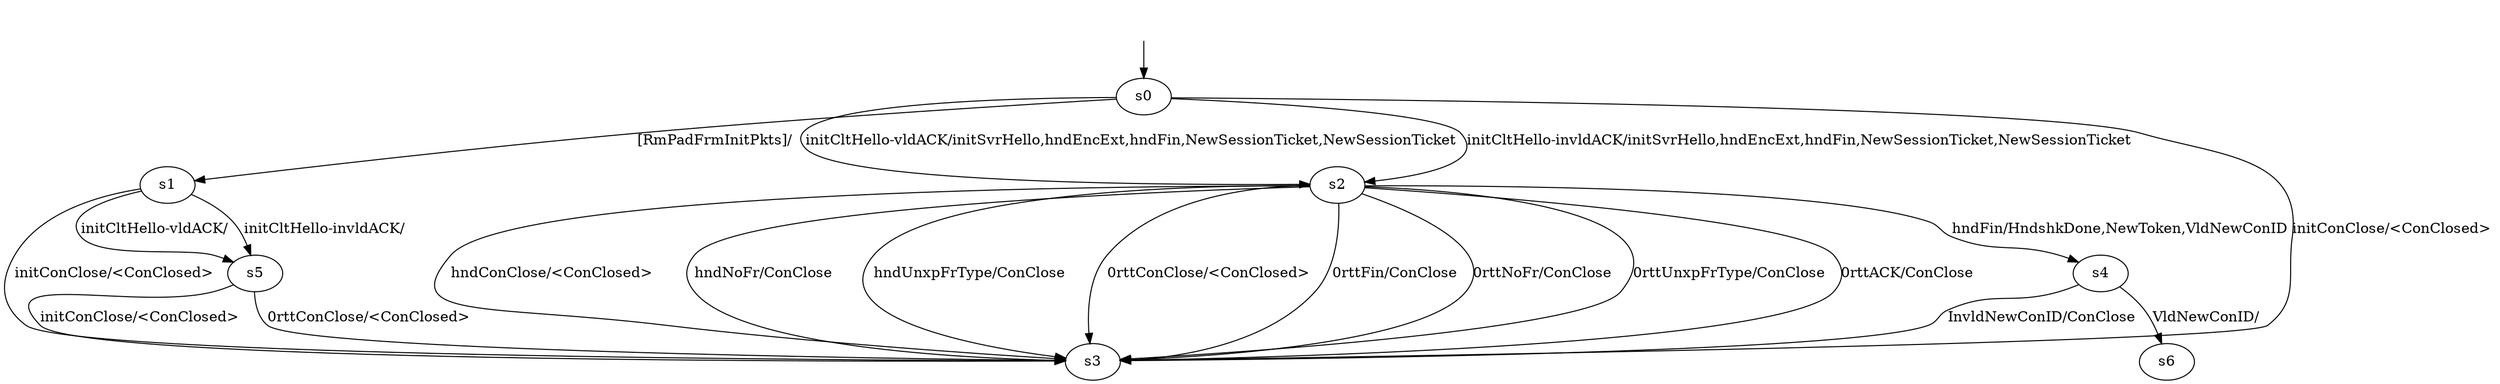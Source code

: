 digraph "../results/google-quicheModels/google-quiche-PSK-PSK-0/learnedModel" {
s0 [label=s0];
s1 [label=s1];
s2 [label=s2];
s3 [label=s3];
s4 [label=s4];
s5 [label=s5];
s6 [label=s6];
s0 -> s3  [label="initConClose/<ConClosed> "];
s0 -> s2  [label="initCltHello-vldACK/initSvrHello,hndEncExt,hndFin,NewSessionTicket,NewSessionTicket "];
s0 -> s2  [label="initCltHello-invldACK/initSvrHello,hndEncExt,hndFin,NewSessionTicket,NewSessionTicket "];
s0 -> s1  [label="[RmPadFrmInitPkts]/ "];
s1 -> s3  [label="initConClose/<ConClosed> "];
s1 -> s5  [label="initCltHello-vldACK/ "];
s1 -> s5  [label="initCltHello-invldACK/ "];
s2 -> s4  [label="hndFin/HndshkDone,NewToken,VldNewConID "];
s2 -> s3  [label="hndConClose/<ConClosed> "];
s2 -> s3  [label="hndNoFr/ConClose "];
s2 -> s3  [label="hndUnxpFrType/ConClose "];
s2 -> s3  [label="0rttConClose/<ConClosed> "];
s2 -> s3  [label="0rttFin/ConClose "];
s2 -> s3  [label="0rttNoFr/ConClose "];
s2 -> s3  [label="0rttUnxpFrType/ConClose "];
s2 -> s3  [label="0rttACK/ConClose "];
s4 -> s6  [label="VldNewConID/ "];
s4 -> s3  [label="InvldNewConID/ConClose "];
s5 -> s3  [label="initConClose/<ConClosed> "];
s5 -> s3  [label="0rttConClose/<ConClosed> "];
__start0 [label="", shape=none];
__start0 -> s0  [label=""];
}
